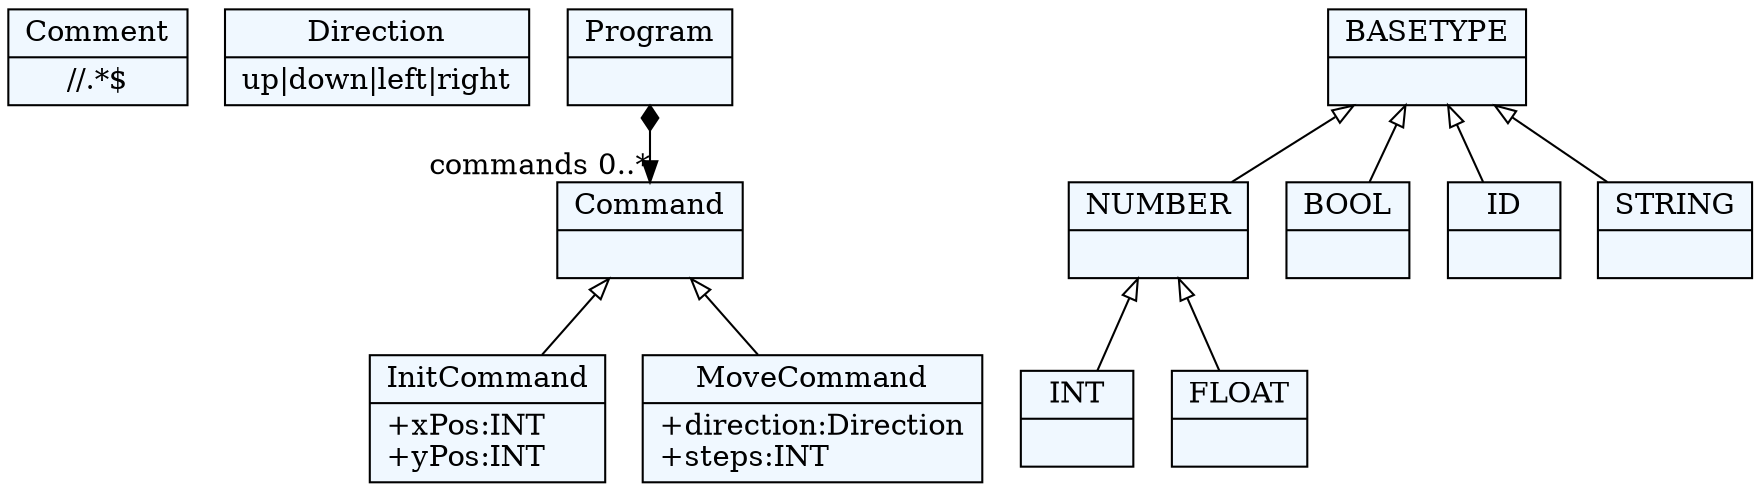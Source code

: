 
    digraph xtext {
    fontname = "Bitstream Vera Sans"
    fontsize = 8
    node[
        shape=record,
        style=filled,
        fillcolor=aliceblue
    ]
    edge[dir=black,arrowtail=empty]


47534136[ label="{Comment|\/\/.*$}"]

47533224[ label="{Direction|up\|down\|left\|right}"]

47530488[ label="{Command|}"]
47530488 -> 47531400 [dir=back]
47530488 -> 47532312 [dir=back]

47531400[ label="{InitCommand|+xPos:INT\l+yPos:INT\l}"]

47529576 -> 47530488[arrowtail=diamond, dir=both, headlabel="commands 0..*"]
47529576[ label="{Program|}"]

47532312[ label="{MoveCommand|+direction:Direction\l+steps:INT\l}"]

47525928[ label="{INT|}"]

47528664[ label="{BASETYPE|}"]
47528664 -> 47527752 [dir=back]
47528664 -> 44380056 [dir=back]
47528664 -> 44378232 [dir=back]
47528664 -> 44379144 [dir=back]

47526840[ label="{FLOAT|}"]

44380056[ label="{BOOL|}"]

44378232[ label="{ID|}"]

47527752[ label="{NUMBER|}"]
47527752 -> 47526840 [dir=back]
47527752 -> 47525928 [dir=back]

44379144[ label="{STRING|}"]


}
